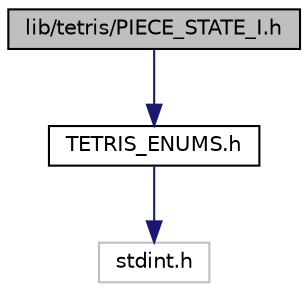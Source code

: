 digraph "lib/tetris/PIECE_STATE_I.h"
{
 // LATEX_PDF_SIZE
  edge [fontname="Helvetica",fontsize="10",labelfontname="Helvetica",labelfontsize="10"];
  node [fontname="Helvetica",fontsize="10",shape=record];
  Node1 [label="lib/tetris/PIECE_STATE_I.h",height=0.2,width=0.4,color="black", fillcolor="grey75", style="filled", fontcolor="black",tooltip="Defines the rotation states for the Tetris \"I\" piece."];
  Node1 -> Node2 [color="midnightblue",fontsize="10",style="solid",fontname="Helvetica"];
  Node2 [label="TETRIS_ENUMS.h",height=0.2,width=0.4,color="black", fillcolor="white", style="filled",URL="$TETRIS__ENUMS_8h.html",tooltip="Enumerations and structures defining Tetris piece types, rotation states, and positions."];
  Node2 -> Node3 [color="midnightblue",fontsize="10",style="solid",fontname="Helvetica"];
  Node3 [label="stdint.h",height=0.2,width=0.4,color="grey75", fillcolor="white", style="filled",tooltip=" "];
}
